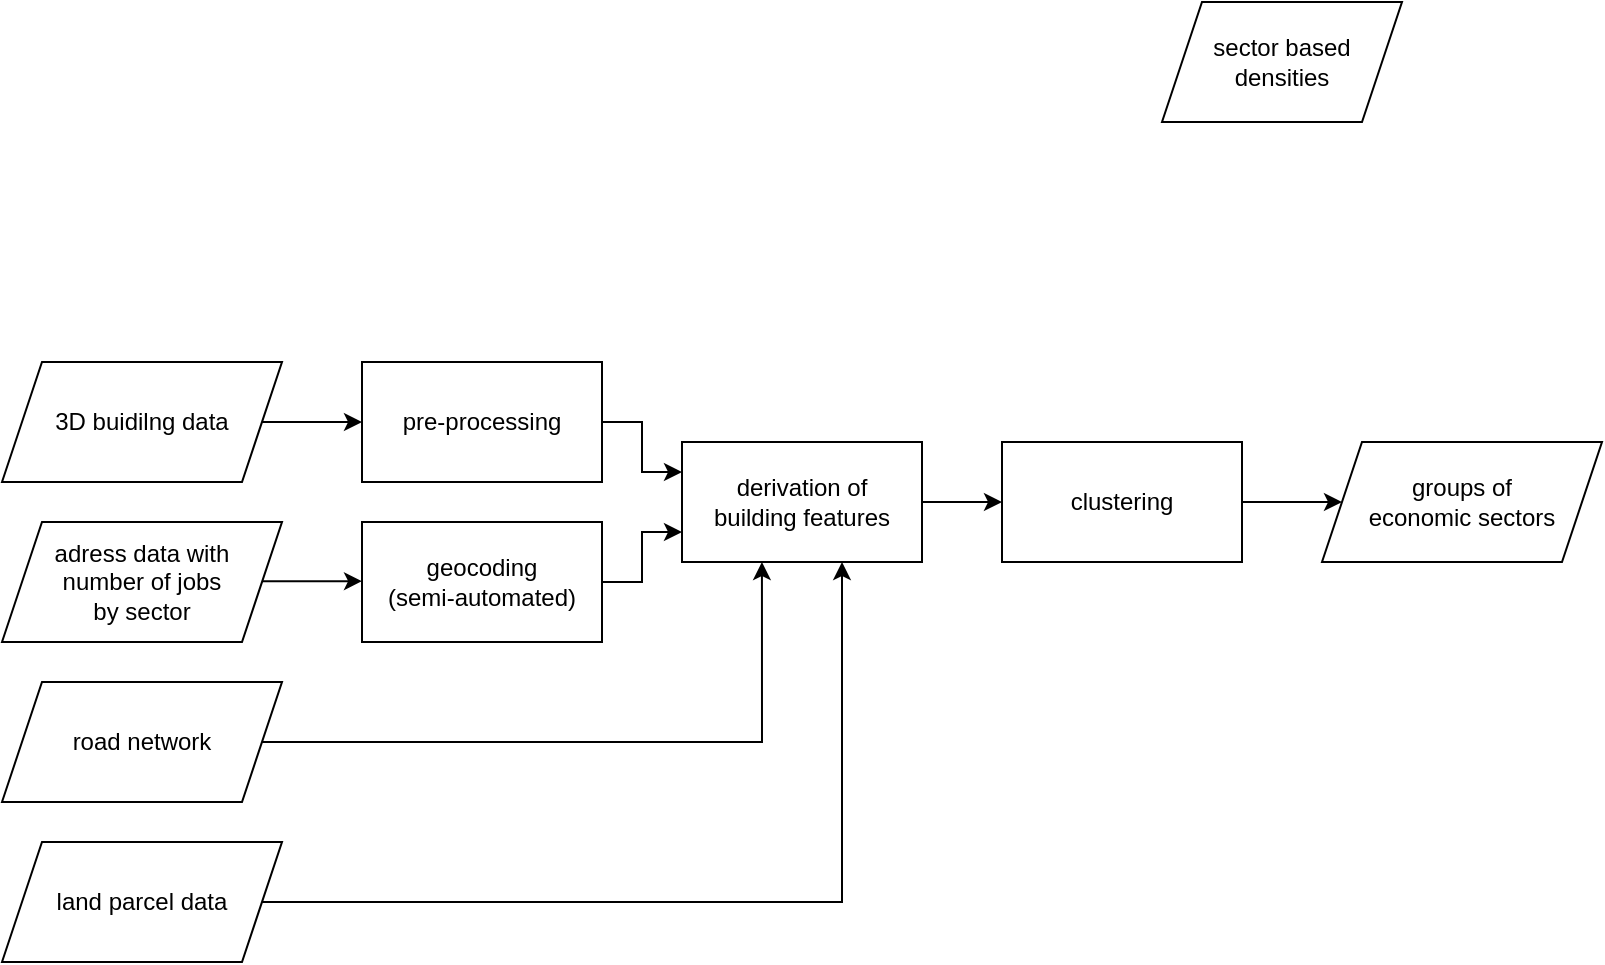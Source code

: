 <mxfile version="20.8.16" type="github">
  <diagram id="6a731a19-8d31-9384-78a2-239565b7b9f0" name="Page-1">
    <mxGraphModel dx="1195" dy="1432" grid="1" gridSize="10" guides="1" tooltips="1" connect="1" arrows="1" fold="1" page="1" pageScale="1" pageWidth="1169" pageHeight="827" background="none" math="0" shadow="0">
      <root>
        <mxCell id="0" />
        <mxCell id="1" parent="0" />
        <mxCell id="2-7jsOi7BqS28HNkt4eJ-55" value="3D buidilng data" style="shape=parallelogram;perimeter=parallelogramPerimeter;whiteSpace=wrap;html=1;fixedSize=1;" vertex="1" parent="1">
          <mxGeometry x="60" y="80" width="140" height="60" as="geometry" />
        </mxCell>
        <mxCell id="2-7jsOi7BqS28HNkt4eJ-71" style="edgeStyle=orthogonalEdgeStyle;rounded=0;orthogonalLoop=1;jettySize=auto;html=1;exitX=1;exitY=0.5;exitDx=0;exitDy=0;entryX=0;entryY=0.25;entryDx=0;entryDy=0;" edge="1" parent="1" source="2-7jsOi7BqS28HNkt4eJ-57" target="2-7jsOi7BqS28HNkt4eJ-62">
          <mxGeometry relative="1" as="geometry">
            <mxPoint x="380" y="130" as="targetPoint" />
          </mxGeometry>
        </mxCell>
        <mxCell id="2-7jsOi7BqS28HNkt4eJ-57" value="pre-processing" style="rounded=0;whiteSpace=wrap;html=1;" vertex="1" parent="1">
          <mxGeometry x="240" y="80" width="120" height="60" as="geometry" />
        </mxCell>
        <mxCell id="2-7jsOi7BqS28HNkt4eJ-58" value="&lt;div&gt;adress data with &lt;br&gt;&lt;/div&gt;&lt;div&gt;number of jobs &lt;br&gt;&lt;/div&gt;&lt;div&gt;by sector&lt;br&gt;&lt;/div&gt;" style="shape=parallelogram;perimeter=parallelogramPerimeter;whiteSpace=wrap;html=1;fixedSize=1;" vertex="1" parent="1">
          <mxGeometry x="60" y="160" width="140" height="60" as="geometry" />
        </mxCell>
        <mxCell id="2-7jsOi7BqS28HNkt4eJ-59" value="&lt;div&gt;sector based&lt;/div&gt;&lt;div&gt;densities&lt;br&gt;&lt;/div&gt;" style="shape=parallelogram;perimeter=parallelogramPerimeter;whiteSpace=wrap;html=1;fixedSize=1;" vertex="1" parent="1">
          <mxGeometry x="640" y="-100" width="120" height="60" as="geometry" />
        </mxCell>
        <mxCell id="2-7jsOi7BqS28HNkt4eJ-79" style="edgeStyle=orthogonalEdgeStyle;rounded=0;orthogonalLoop=1;jettySize=auto;html=1;exitX=1;exitY=0.5;exitDx=0;exitDy=0;entryX=0.333;entryY=1;entryDx=0;entryDy=0;entryPerimeter=0;" edge="1" parent="1" source="2-7jsOi7BqS28HNkt4eJ-60" target="2-7jsOi7BqS28HNkt4eJ-62">
          <mxGeometry relative="1" as="geometry">
            <mxPoint x="440" y="269.667" as="targetPoint" />
          </mxGeometry>
        </mxCell>
        <mxCell id="2-7jsOi7BqS28HNkt4eJ-60" value="road network" style="shape=parallelogram;perimeter=parallelogramPerimeter;whiteSpace=wrap;html=1;fixedSize=1;" vertex="1" parent="1">
          <mxGeometry x="60" y="240" width="140" height="60" as="geometry" />
        </mxCell>
        <mxCell id="2-7jsOi7BqS28HNkt4eJ-74" style="edgeStyle=orthogonalEdgeStyle;rounded=0;orthogonalLoop=1;jettySize=auto;html=1;exitX=1;exitY=0.5;exitDx=0;exitDy=0;entryX=0;entryY=0.75;entryDx=0;entryDy=0;" edge="1" parent="1" source="2-7jsOi7BqS28HNkt4eJ-61" target="2-7jsOi7BqS28HNkt4eJ-62">
          <mxGeometry relative="1" as="geometry">
            <mxPoint x="380" y="170" as="targetPoint" />
          </mxGeometry>
        </mxCell>
        <mxCell id="2-7jsOi7BqS28HNkt4eJ-61" value="&lt;div&gt;geocoding&lt;/div&gt;&lt;div&gt;(semi-automated)&lt;br&gt;&lt;/div&gt;" style="rounded=0;whiteSpace=wrap;html=1;" vertex="1" parent="1">
          <mxGeometry x="240" y="160" width="120" height="60" as="geometry" />
        </mxCell>
        <mxCell id="2-7jsOi7BqS28HNkt4eJ-75" style="edgeStyle=orthogonalEdgeStyle;rounded=0;orthogonalLoop=1;jettySize=auto;html=1;exitX=1;exitY=0.5;exitDx=0;exitDy=0;entryX=0;entryY=0.5;entryDx=0;entryDy=0;" edge="1" parent="1" source="2-7jsOi7BqS28HNkt4eJ-62" target="2-7jsOi7BqS28HNkt4eJ-63">
          <mxGeometry relative="1" as="geometry" />
        </mxCell>
        <mxCell id="2-7jsOi7BqS28HNkt4eJ-62" value="&lt;div&gt;derivation of&lt;/div&gt;&lt;div&gt;building features&lt;br&gt;&lt;/div&gt;" style="rounded=0;whiteSpace=wrap;html=1;" vertex="1" parent="1">
          <mxGeometry x="400" y="120" width="120" height="60" as="geometry" />
        </mxCell>
        <mxCell id="2-7jsOi7BqS28HNkt4eJ-76" style="edgeStyle=orthogonalEdgeStyle;rounded=0;orthogonalLoop=1;jettySize=auto;html=1;exitX=1;exitY=0.5;exitDx=0;exitDy=0;" edge="1" parent="1" source="2-7jsOi7BqS28HNkt4eJ-63" target="2-7jsOi7BqS28HNkt4eJ-64">
          <mxGeometry relative="1" as="geometry" />
        </mxCell>
        <mxCell id="2-7jsOi7BqS28HNkt4eJ-63" value="&lt;div&gt;clustering&lt;br&gt;&lt;/div&gt;" style="rounded=0;whiteSpace=wrap;html=1;" vertex="1" parent="1">
          <mxGeometry x="560" y="120" width="120" height="60" as="geometry" />
        </mxCell>
        <mxCell id="2-7jsOi7BqS28HNkt4eJ-64" value="&lt;div&gt;groups of&lt;/div&gt;&lt;div&gt;economic sectors&lt;br&gt;&lt;/div&gt;" style="shape=parallelogram;perimeter=parallelogramPerimeter;whiteSpace=wrap;html=1;fixedSize=1;" vertex="1" parent="1">
          <mxGeometry x="720" y="120" width="140" height="60" as="geometry" />
        </mxCell>
        <mxCell id="2-7jsOi7BqS28HNkt4eJ-66" value="" style="endArrow=classic;html=1;rounded=0;exitX=1;exitY=0.5;exitDx=0;exitDy=0;entryX=0;entryY=0.5;entryDx=0;entryDy=0;" edge="1" parent="1" source="2-7jsOi7BqS28HNkt4eJ-55" target="2-7jsOi7BqS28HNkt4eJ-57">
          <mxGeometry width="50" height="50" relative="1" as="geometry">
            <mxPoint x="230" y="30" as="sourcePoint" />
            <mxPoint x="280" y="-20" as="targetPoint" />
          </mxGeometry>
        </mxCell>
        <mxCell id="2-7jsOi7BqS28HNkt4eJ-67" value="" style="endArrow=classic;html=1;rounded=0;exitX=1;exitY=0.5;exitDx=0;exitDy=0;entryX=0;entryY=0.5;entryDx=0;entryDy=0;" edge="1" parent="1">
          <mxGeometry width="50" height="50" relative="1" as="geometry">
            <mxPoint x="190" y="189.58" as="sourcePoint" />
            <mxPoint x="240" y="189.58" as="targetPoint" />
          </mxGeometry>
        </mxCell>
        <mxCell id="2-7jsOi7BqS28HNkt4eJ-78" style="edgeStyle=orthogonalEdgeStyle;rounded=0;orthogonalLoop=1;jettySize=auto;html=1;exitX=1;exitY=0.5;exitDx=0;exitDy=0;" edge="1" parent="1" source="2-7jsOi7BqS28HNkt4eJ-77">
          <mxGeometry relative="1" as="geometry">
            <mxPoint x="480" y="180" as="targetPoint" />
            <Array as="points">
              <mxPoint x="480" y="350" />
              <mxPoint x="480" y="180" />
            </Array>
          </mxGeometry>
        </mxCell>
        <mxCell id="2-7jsOi7BqS28HNkt4eJ-77" value="land parcel data" style="shape=parallelogram;perimeter=parallelogramPerimeter;whiteSpace=wrap;html=1;fixedSize=1;" vertex="1" parent="1">
          <mxGeometry x="60" y="320" width="140" height="60" as="geometry" />
        </mxCell>
      </root>
    </mxGraphModel>
  </diagram>
</mxfile>
